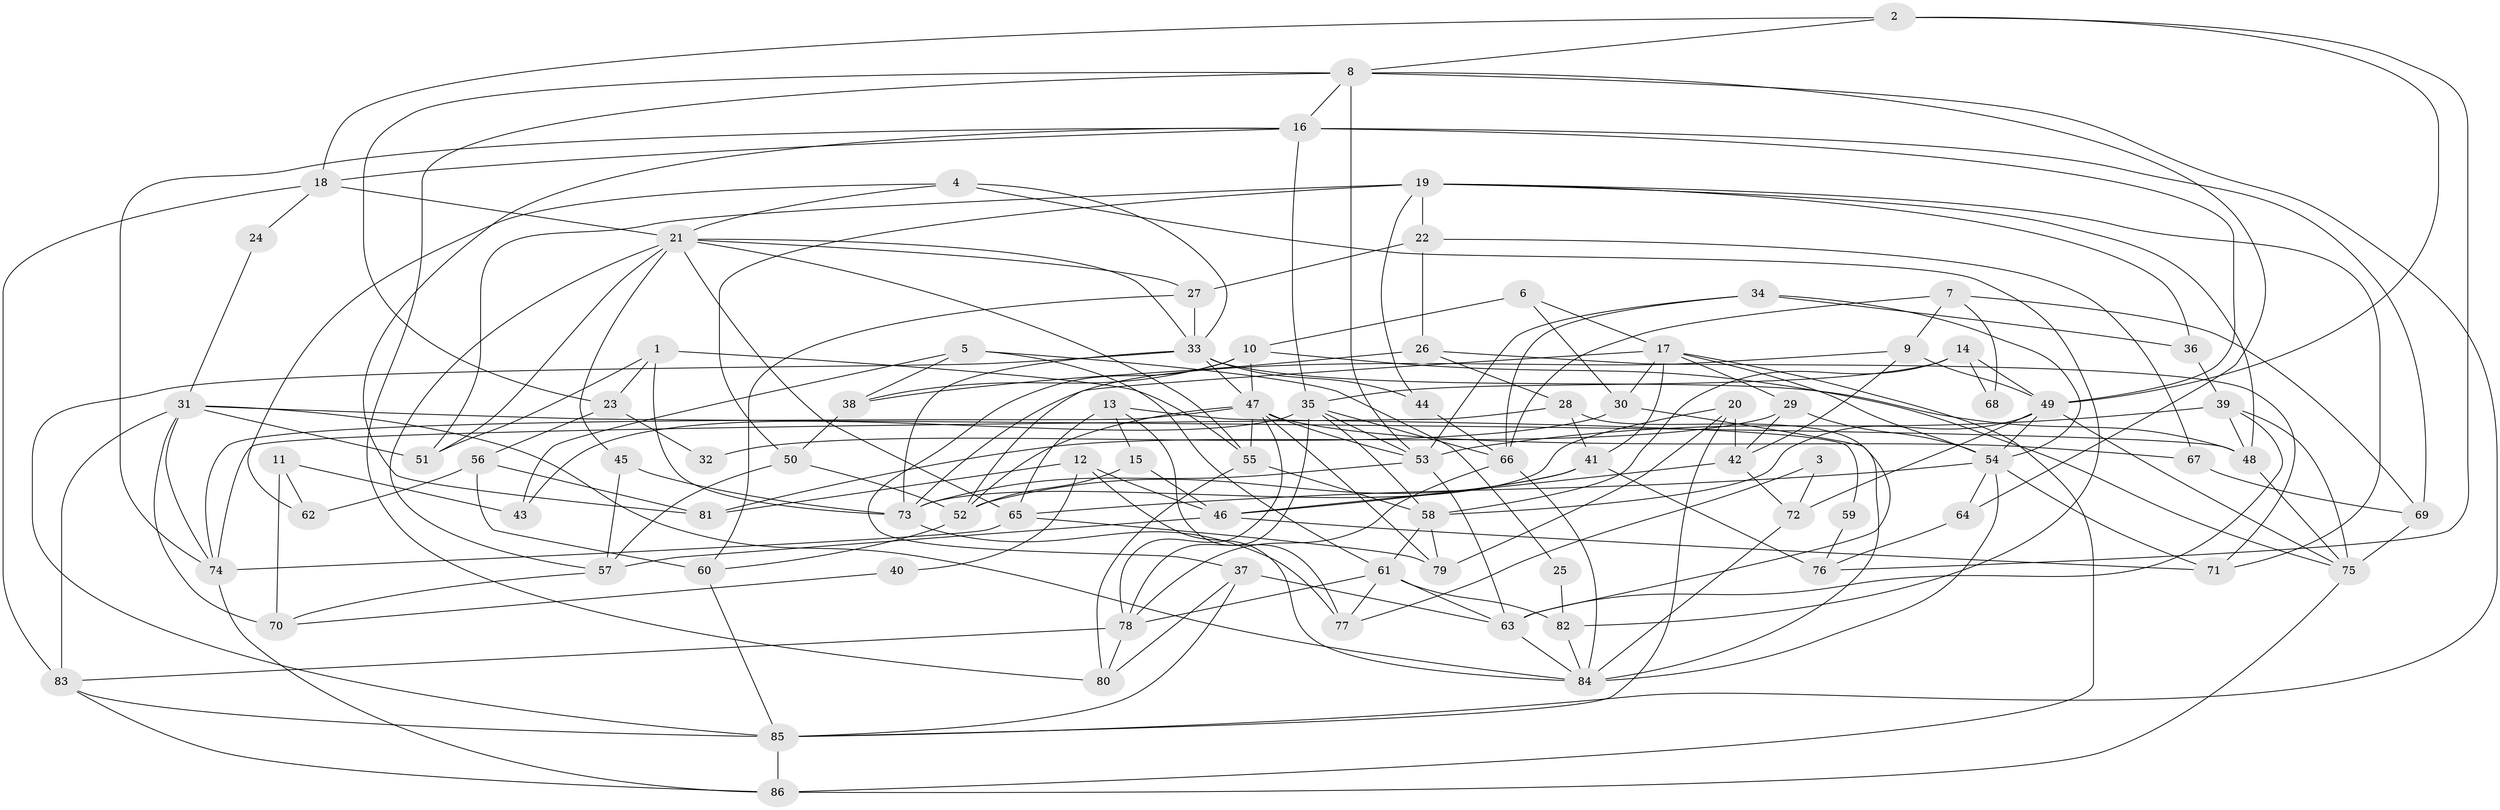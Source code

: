 // original degree distribution, {6: 0.08196721311475409, 4: 0.29508196721311475, 2: 0.12295081967213115, 5: 0.19672131147540983, 3: 0.26229508196721313, 7: 0.02459016393442623, 9: 0.00819672131147541, 8: 0.00819672131147541}
// Generated by graph-tools (version 1.1) at 2025/37/03/04/25 23:37:14]
// undirected, 86 vertices, 201 edges
graph export_dot {
  node [color=gray90,style=filled];
  1;
  2;
  3;
  4;
  5;
  6;
  7;
  8;
  9;
  10;
  11;
  12;
  13;
  14;
  15;
  16;
  17;
  18;
  19;
  20;
  21;
  22;
  23;
  24;
  25;
  26;
  27;
  28;
  29;
  30;
  31;
  32;
  33;
  34;
  35;
  36;
  37;
  38;
  39;
  40;
  41;
  42;
  43;
  44;
  45;
  46;
  47;
  48;
  49;
  50;
  51;
  52;
  53;
  54;
  55;
  56;
  57;
  58;
  59;
  60;
  61;
  62;
  63;
  64;
  65;
  66;
  67;
  68;
  69;
  70;
  71;
  72;
  73;
  74;
  75;
  76;
  77;
  78;
  79;
  80;
  81;
  82;
  83;
  84;
  85;
  86;
  1 -- 23 [weight=1.0];
  1 -- 51 [weight=1.0];
  1 -- 55 [weight=1.0];
  1 -- 73 [weight=1.0];
  2 -- 8 [weight=1.0];
  2 -- 18 [weight=1.0];
  2 -- 49 [weight=1.0];
  2 -- 76 [weight=1.0];
  3 -- 72 [weight=1.0];
  3 -- 77 [weight=1.0];
  4 -- 21 [weight=1.0];
  4 -- 33 [weight=1.0];
  4 -- 62 [weight=1.0];
  4 -- 82 [weight=1.0];
  5 -- 25 [weight=1.0];
  5 -- 38 [weight=1.0];
  5 -- 43 [weight=1.0];
  5 -- 61 [weight=1.0];
  6 -- 10 [weight=1.0];
  6 -- 17 [weight=1.0];
  6 -- 30 [weight=1.0];
  7 -- 9 [weight=1.0];
  7 -- 66 [weight=1.0];
  7 -- 68 [weight=1.0];
  7 -- 69 [weight=1.0];
  8 -- 16 [weight=1.0];
  8 -- 23 [weight=1.0];
  8 -- 53 [weight=1.0];
  8 -- 64 [weight=1.0];
  8 -- 80 [weight=1.0];
  8 -- 85 [weight=1.0];
  9 -- 42 [weight=1.0];
  9 -- 49 [weight=1.0];
  9 -- 73 [weight=1.0];
  10 -- 37 [weight=1.0];
  10 -- 38 [weight=1.0];
  10 -- 47 [weight=1.0];
  10 -- 75 [weight=1.0];
  11 -- 43 [weight=1.0];
  11 -- 62 [weight=1.0];
  11 -- 70 [weight=1.0];
  12 -- 40 [weight=1.0];
  12 -- 46 [weight=1.0];
  12 -- 81 [weight=1.0];
  12 -- 84 [weight=1.0];
  13 -- 15 [weight=1.0];
  13 -- 59 [weight=1.0];
  13 -- 65 [weight=1.0];
  13 -- 77 [weight=1.0];
  14 -- 35 [weight=1.0];
  14 -- 49 [weight=1.0];
  14 -- 58 [weight=1.0];
  14 -- 68 [weight=1.0];
  15 -- 46 [weight=1.0];
  15 -- 52 [weight=1.0];
  16 -- 18 [weight=1.0];
  16 -- 35 [weight=1.0];
  16 -- 49 [weight=1.0];
  16 -- 69 [weight=2.0];
  16 -- 74 [weight=1.0];
  16 -- 81 [weight=1.0];
  17 -- 29 [weight=1.0];
  17 -- 30 [weight=1.0];
  17 -- 41 [weight=1.0];
  17 -- 52 [weight=1.0];
  17 -- 54 [weight=1.0];
  17 -- 86 [weight=1.0];
  18 -- 21 [weight=1.0];
  18 -- 24 [weight=1.0];
  18 -- 83 [weight=1.0];
  19 -- 22 [weight=1.0];
  19 -- 36 [weight=1.0];
  19 -- 44 [weight=1.0];
  19 -- 48 [weight=1.0];
  19 -- 50 [weight=1.0];
  19 -- 51 [weight=1.0];
  19 -- 71 [weight=1.0];
  20 -- 42 [weight=2.0];
  20 -- 73 [weight=1.0];
  20 -- 79 [weight=1.0];
  20 -- 85 [weight=1.0];
  21 -- 27 [weight=1.0];
  21 -- 33 [weight=1.0];
  21 -- 45 [weight=1.0];
  21 -- 51 [weight=1.0];
  21 -- 55 [weight=1.0];
  21 -- 57 [weight=1.0];
  21 -- 65 [weight=1.0];
  22 -- 26 [weight=1.0];
  22 -- 27 [weight=1.0];
  22 -- 67 [weight=1.0];
  23 -- 32 [weight=1.0];
  23 -- 56 [weight=2.0];
  24 -- 31 [weight=1.0];
  25 -- 82 [weight=1.0];
  26 -- 28 [weight=1.0];
  26 -- 38 [weight=1.0];
  26 -- 71 [weight=1.0];
  27 -- 33 [weight=1.0];
  27 -- 60 [weight=1.0];
  28 -- 41 [weight=1.0];
  28 -- 74 [weight=1.0];
  28 -- 84 [weight=1.0];
  29 -- 42 [weight=1.0];
  29 -- 54 [weight=1.0];
  29 -- 81 [weight=1.0];
  30 -- 32 [weight=1.0];
  30 -- 63 [weight=1.0];
  31 -- 48 [weight=1.0];
  31 -- 51 [weight=1.0];
  31 -- 70 [weight=1.0];
  31 -- 74 [weight=1.0];
  31 -- 83 [weight=2.0];
  31 -- 84 [weight=1.0];
  33 -- 44 [weight=1.0];
  33 -- 47 [weight=1.0];
  33 -- 48 [weight=1.0];
  33 -- 73 [weight=1.0];
  33 -- 85 [weight=1.0];
  34 -- 36 [weight=1.0];
  34 -- 53 [weight=1.0];
  34 -- 54 [weight=1.0];
  34 -- 66 [weight=1.0];
  35 -- 43 [weight=1.0];
  35 -- 53 [weight=1.0];
  35 -- 58 [weight=1.0];
  35 -- 66 [weight=1.0];
  35 -- 78 [weight=1.0];
  36 -- 39 [weight=1.0];
  37 -- 63 [weight=1.0];
  37 -- 80 [weight=1.0];
  37 -- 85 [weight=1.0];
  38 -- 50 [weight=1.0];
  39 -- 48 [weight=1.0];
  39 -- 53 [weight=1.0];
  39 -- 63 [weight=1.0];
  39 -- 75 [weight=1.0];
  40 -- 70 [weight=1.0];
  41 -- 46 [weight=1.0];
  41 -- 52 [weight=2.0];
  41 -- 76 [weight=1.0];
  42 -- 46 [weight=1.0];
  42 -- 72 [weight=1.0];
  44 -- 66 [weight=1.0];
  45 -- 57 [weight=1.0];
  45 -- 73 [weight=2.0];
  46 -- 57 [weight=1.0];
  46 -- 71 [weight=1.0];
  47 -- 52 [weight=1.0];
  47 -- 53 [weight=1.0];
  47 -- 55 [weight=1.0];
  47 -- 67 [weight=1.0];
  47 -- 74 [weight=1.0];
  47 -- 78 [weight=1.0];
  47 -- 79 [weight=1.0];
  48 -- 75 [weight=1.0];
  49 -- 54 [weight=1.0];
  49 -- 58 [weight=1.0];
  49 -- 72 [weight=1.0];
  49 -- 75 [weight=1.0];
  50 -- 52 [weight=1.0];
  50 -- 57 [weight=1.0];
  52 -- 60 [weight=1.0];
  53 -- 63 [weight=1.0];
  53 -- 73 [weight=1.0];
  54 -- 64 [weight=1.0];
  54 -- 65 [weight=1.0];
  54 -- 71 [weight=1.0];
  54 -- 84 [weight=1.0];
  55 -- 58 [weight=1.0];
  55 -- 80 [weight=1.0];
  56 -- 60 [weight=1.0];
  56 -- 62 [weight=1.0];
  56 -- 81 [weight=1.0];
  57 -- 70 [weight=1.0];
  58 -- 61 [weight=1.0];
  58 -- 79 [weight=1.0];
  59 -- 76 [weight=1.0];
  60 -- 85 [weight=1.0];
  61 -- 63 [weight=1.0];
  61 -- 77 [weight=1.0];
  61 -- 78 [weight=1.0];
  61 -- 82 [weight=1.0];
  63 -- 84 [weight=1.0];
  64 -- 76 [weight=1.0];
  65 -- 74 [weight=1.0];
  65 -- 79 [weight=1.0];
  66 -- 78 [weight=1.0];
  66 -- 84 [weight=1.0];
  67 -- 69 [weight=1.0];
  69 -- 75 [weight=1.0];
  72 -- 84 [weight=1.0];
  73 -- 77 [weight=2.0];
  74 -- 86 [weight=1.0];
  75 -- 86 [weight=1.0];
  78 -- 80 [weight=1.0];
  78 -- 83 [weight=1.0];
  82 -- 84 [weight=1.0];
  83 -- 85 [weight=1.0];
  83 -- 86 [weight=1.0];
  85 -- 86 [weight=1.0];
}
